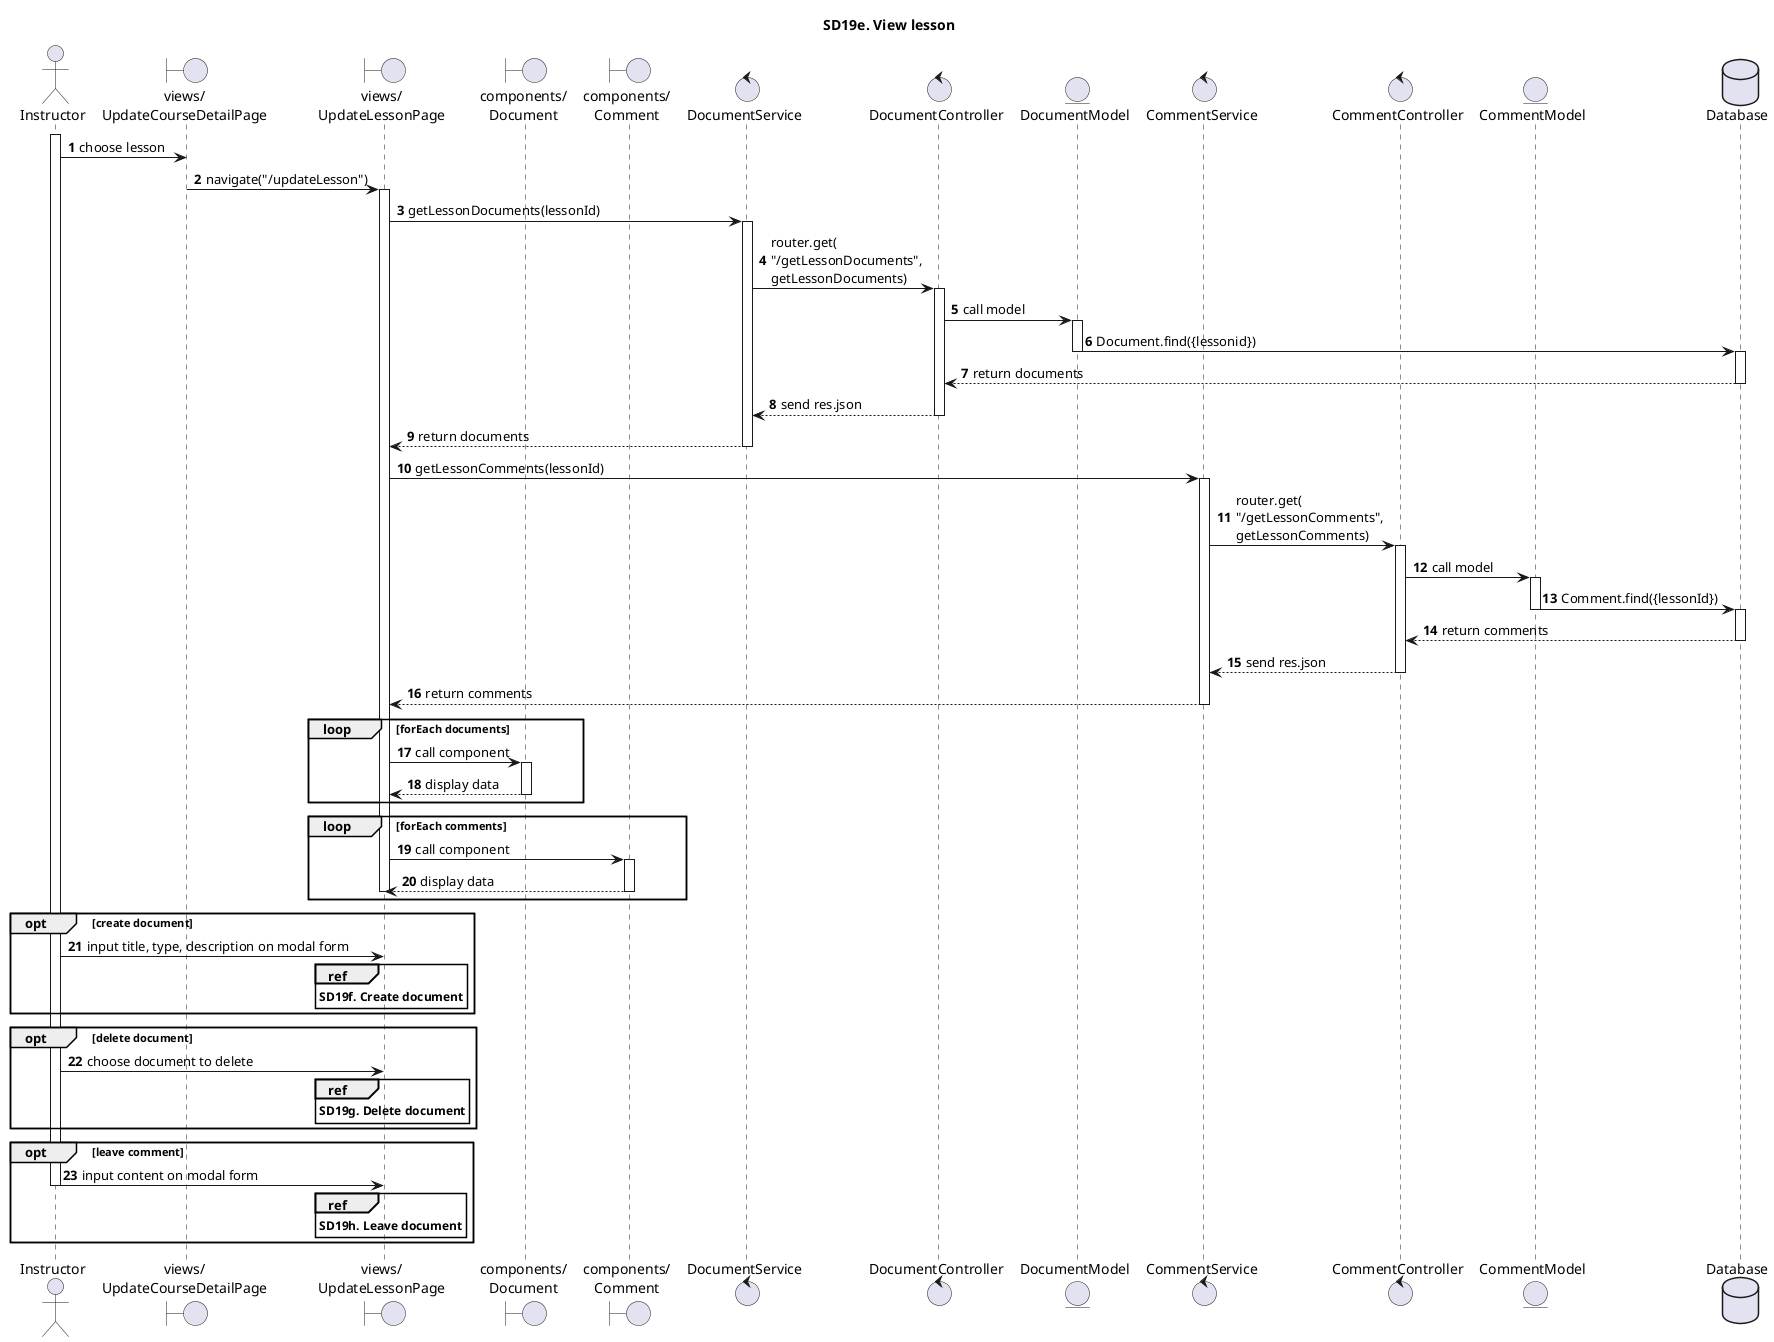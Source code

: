 @startuml SQ
autonumber
title SD19e. View lesson
actor "Instructor" as Actor
boundary "views/\nUpdateCourseDetailPage" as UpdateCourseDetailPage
boundary "views/\nUpdateLessonPage" as UpdateLessonPage
boundary "components/\nDocument" as Document
boundary "components/\nComment" as Comment
control "DocumentService"
control "DocumentController"
entity "DocumentModel"
control "CommentService"
control "CommentController"
entity "CommentModel"
database "Database" as Database
activate Actor
Actor -> UpdateCourseDetailPage: choose lesson
UpdateCourseDetailPage -> UpdateLessonPage: navigate("/updateLesson")
activate UpdateLessonPage
UpdateLessonPage -> DocumentService: getLessonDocuments(lessonId)
activate DocumentService
DocumentService -> DocumentController: router.get(\n"/getLessonDocuments",\ngetLessonDocuments)
activate DocumentController
DocumentController -> DocumentModel: call model
activate DocumentModel
DocumentModel -> Database: Document.find({lessonid})
deactivate DocumentModel
activate Database
Database --> DocumentController: return documents
deactivate Database
DocumentController --> DocumentService: send res.json
deactivate DocumentController
DocumentService --> UpdateLessonPage: return documents
deactivate DocumentService

UpdateLessonPage -> CommentService: getLessonComments(lessonId)
activate CommentService
CommentService -> CommentController: router.get(\n"/getLessonComments",\ngetLessonComments)
activate CommentController
CommentController -> CommentModel: call model
activate CommentModel
CommentModel -> Database: Comment.find({lessonId})
deactivate CommentModel
activate Database
Database --> CommentController: return comments
deactivate Database
CommentController --> CommentService: send res.json
deactivate CommentController
CommentService --> UpdateLessonPage: return comments
deactivate CommentService
loop forEach documents

UpdateLessonPage -> Document: call component
activate Document
Document --> UpdateLessonPage: display data
deactivate Document
end

loop forEach comments
UpdateLessonPage -> Comment: call component
activate Comment
Comment --> UpdateLessonPage: display data
deactivate UpdateLessonPage
deactivate Comment
end

opt create document
Actor -> UpdateLessonPage: input title, type, description on modal form
ref over UpdateLessonPage
**SD19f. Create document**
end ref
end

opt delete document
Actor -> UpdateLessonPage: choose document to delete
ref over UpdateLessonPage
**SD19g. Delete document**
end ref
end

opt leave comment
Actor -> UpdateLessonPage: input content on modal form
deactivate Actor
ref over UpdateLessonPage
**SD19h. Leave document**
end ref
end

@enduml